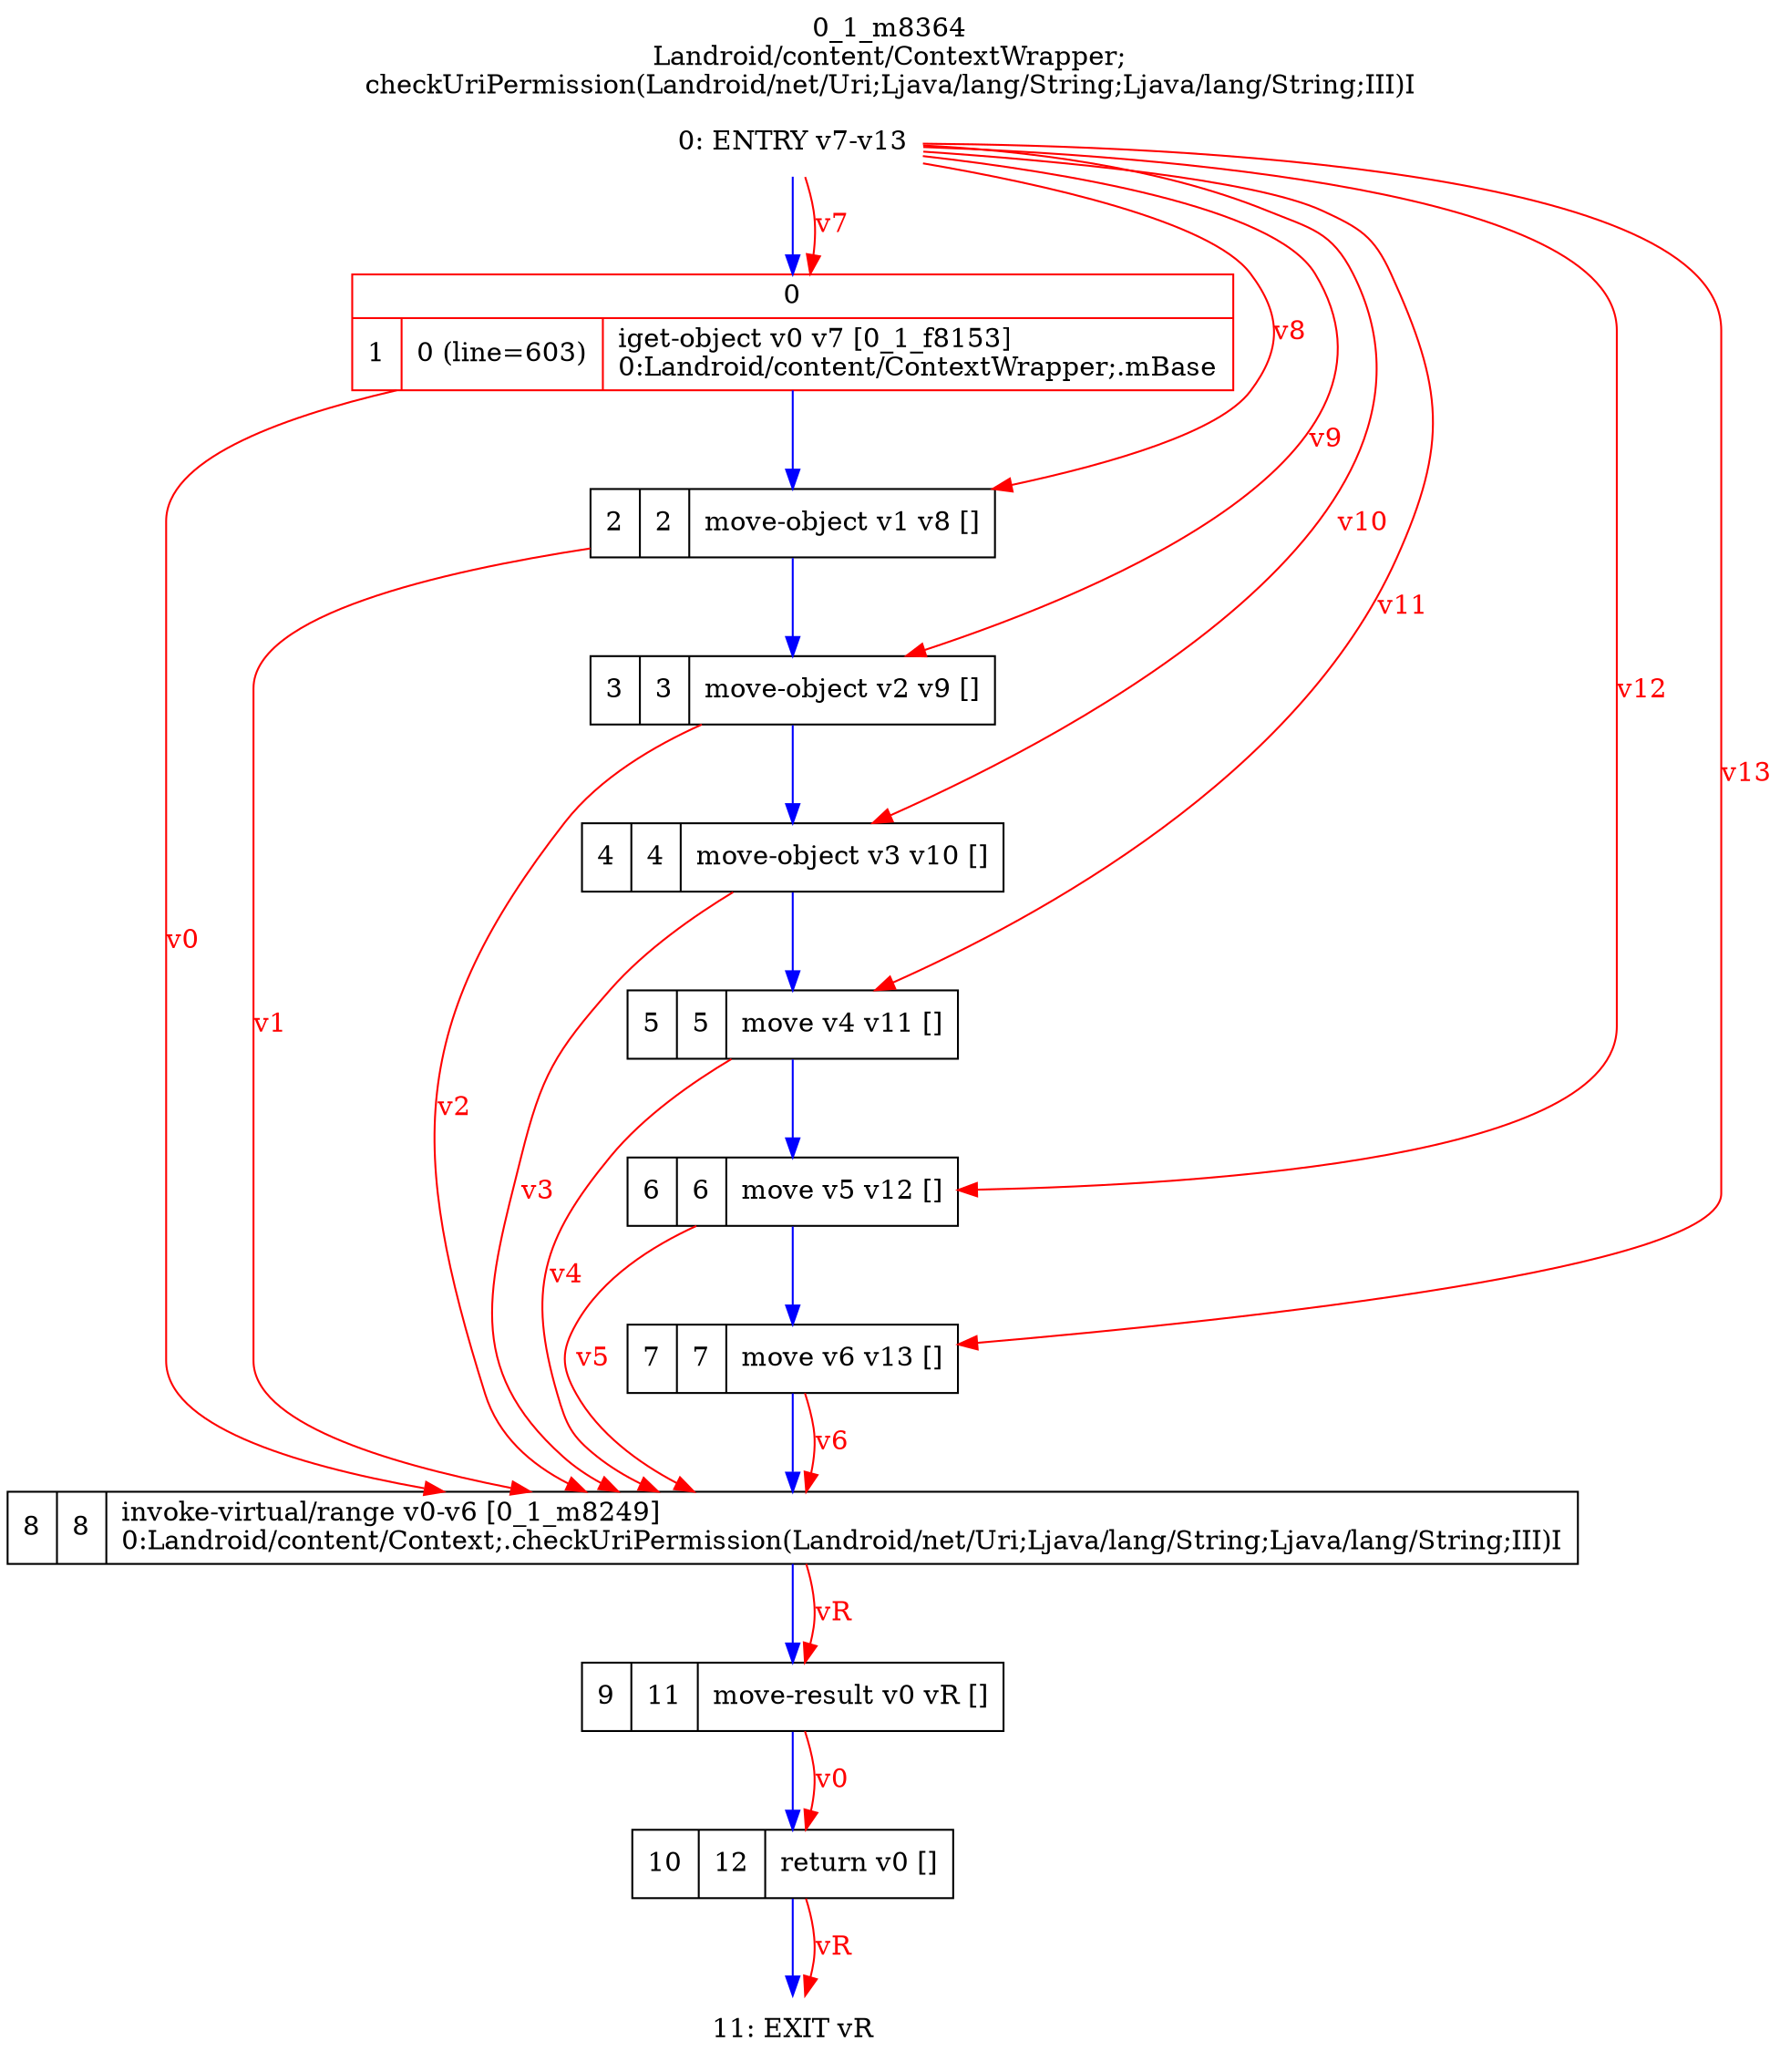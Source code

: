 digraph G {
rankdir=UD;
labelloc=t;
label="0_1_m8364\nLandroid/content/ContextWrapper;
checkUriPermission(Landroid/net/Uri;Ljava/lang/String;Ljava/lang/String;III)I";
0[label="0: ENTRY v7-v13",shape=plaintext];
1[label="{0|{1|0 (line=603)|iget-object v0 v7 [0_1_f8153]\l0:Landroid/content/ContextWrapper;.mBase\l}}",shape=record, color=red];
2[label="2|2|move-object v1 v8 []\l",shape=record];
3[label="3|3|move-object v2 v9 []\l",shape=record];
4[label="4|4|move-object v3 v10 []\l",shape=record];
5[label="5|5|move v4 v11 []\l",shape=record];
6[label="6|6|move v5 v12 []\l",shape=record];
7[label="7|7|move v6 v13 []\l",shape=record];
8[label="8|8|invoke-virtual/range v0-v6 [0_1_m8249]\l0:Landroid/content/Context;.checkUriPermission(Landroid/net/Uri;Ljava/lang/String;Ljava/lang/String;III)I\l",shape=record,URL="0_1_m8249.dot"];
9[label="9|11|move-result v0 vR []\l",shape=record];
10[label="10|12|return v0 []\l",shape=record];
11[label="11: EXIT vR",shape=plaintext];
0->1 [color=blue, fontcolor=blue,weight=100, taillabel=""];
1->2 [color=blue, fontcolor=blue,weight=100, taillabel=""];
2->3 [color=blue, fontcolor=blue,weight=100, taillabel=""];
3->4 [color=blue, fontcolor=blue,weight=100, taillabel=""];
4->5 [color=blue, fontcolor=blue,weight=100, taillabel=""];
5->6 [color=blue, fontcolor=blue,weight=100, taillabel=""];
6->7 [color=blue, fontcolor=blue,weight=100, taillabel=""];
7->8 [color=blue, fontcolor=blue,weight=100, taillabel=""];
8->9 [color=blue, fontcolor=blue,weight=100, taillabel=""];
9->10 [color=blue, fontcolor=blue,weight=100, taillabel=""];
10->11 [color=blue, fontcolor=blue,weight=100, taillabel=""];
0->1 [color=red, fontcolor=red, label="v7"];
0->2 [color=red, fontcolor=red, label="v8"];
0->3 [color=red, fontcolor=red, label="v9"];
0->4 [color=red, fontcolor=red, label="v10"];
0->5 [color=red, fontcolor=red, label="v11"];
0->6 [color=red, fontcolor=red, label="v12"];
0->7 [color=red, fontcolor=red, label="v13"];
1->8 [color=red, fontcolor=red, label="v0"];
2->8 [color=red, fontcolor=red, label="v1"];
3->8 [color=red, fontcolor=red, label="v2"];
4->8 [color=red, fontcolor=red, label="v3"];
5->8 [color=red, fontcolor=red, label="v4"];
6->8 [color=red, fontcolor=red, label="v5"];
7->8 [color=red, fontcolor=red, label="v6"];
8->9 [color=red, fontcolor=red, label="vR"];
9->10 [color=red, fontcolor=red, label="v0"];
10->11 [color=red, fontcolor=red, label="vR"];
}
